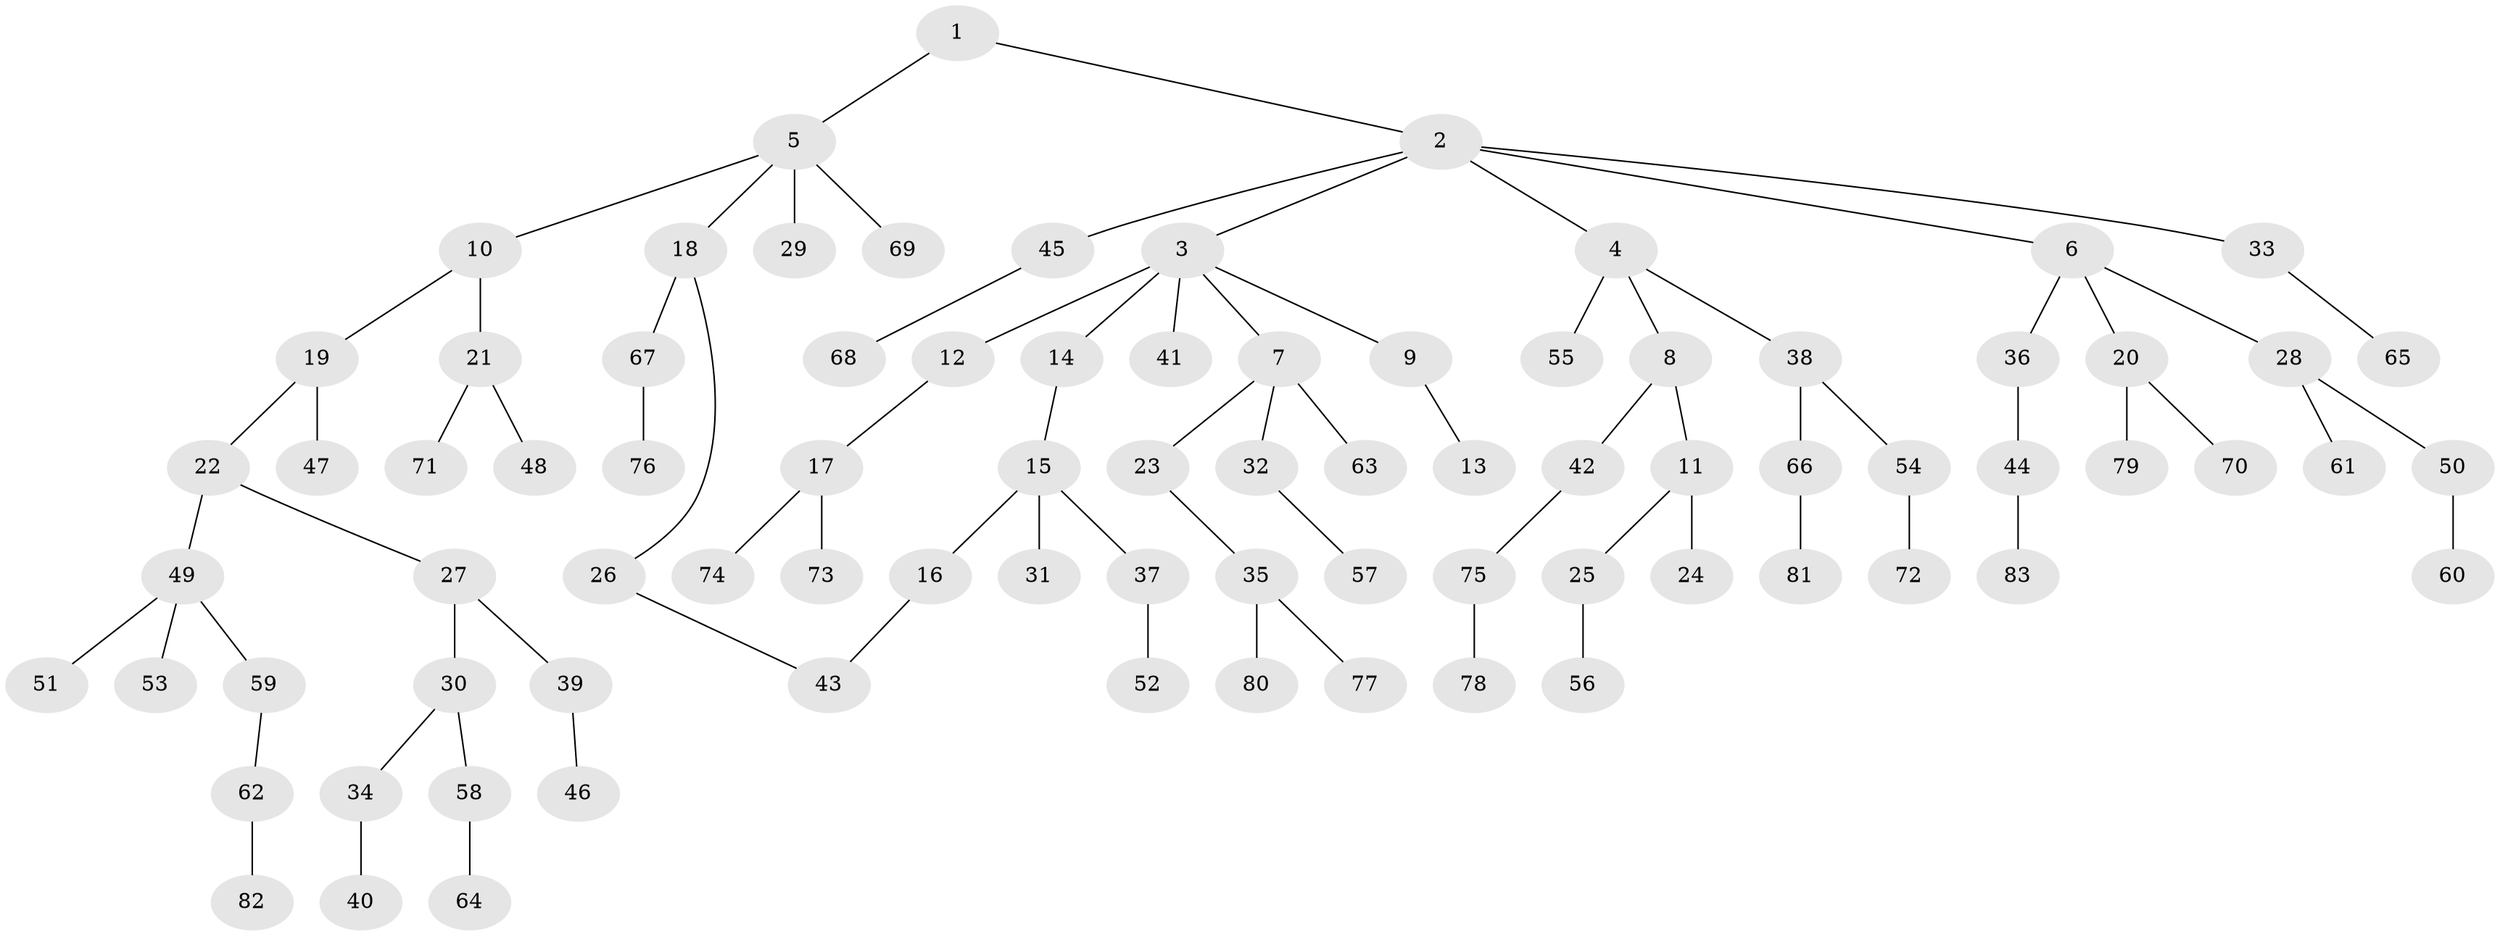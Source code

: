 // coarse degree distribution, {6: 0.04, 5: 0.04, 4: 0.06, 3: 0.12, 1: 0.52, 2: 0.22}
// Generated by graph-tools (version 1.1) at 2025/23/03/03/25 07:23:34]
// undirected, 83 vertices, 83 edges
graph export_dot {
graph [start="1"]
  node [color=gray90,style=filled];
  1;
  2;
  3;
  4;
  5;
  6;
  7;
  8;
  9;
  10;
  11;
  12;
  13;
  14;
  15;
  16;
  17;
  18;
  19;
  20;
  21;
  22;
  23;
  24;
  25;
  26;
  27;
  28;
  29;
  30;
  31;
  32;
  33;
  34;
  35;
  36;
  37;
  38;
  39;
  40;
  41;
  42;
  43;
  44;
  45;
  46;
  47;
  48;
  49;
  50;
  51;
  52;
  53;
  54;
  55;
  56;
  57;
  58;
  59;
  60;
  61;
  62;
  63;
  64;
  65;
  66;
  67;
  68;
  69;
  70;
  71;
  72;
  73;
  74;
  75;
  76;
  77;
  78;
  79;
  80;
  81;
  82;
  83;
  1 -- 2;
  1 -- 5;
  2 -- 3;
  2 -- 4;
  2 -- 6;
  2 -- 33;
  2 -- 45;
  3 -- 7;
  3 -- 9;
  3 -- 12;
  3 -- 14;
  3 -- 41;
  4 -- 8;
  4 -- 38;
  4 -- 55;
  5 -- 10;
  5 -- 18;
  5 -- 29;
  5 -- 69;
  6 -- 20;
  6 -- 28;
  6 -- 36;
  7 -- 23;
  7 -- 32;
  7 -- 63;
  8 -- 11;
  8 -- 42;
  9 -- 13;
  10 -- 19;
  10 -- 21;
  11 -- 24;
  11 -- 25;
  12 -- 17;
  14 -- 15;
  15 -- 16;
  15 -- 31;
  15 -- 37;
  16 -- 43;
  17 -- 73;
  17 -- 74;
  18 -- 26;
  18 -- 67;
  19 -- 22;
  19 -- 47;
  20 -- 70;
  20 -- 79;
  21 -- 48;
  21 -- 71;
  22 -- 27;
  22 -- 49;
  23 -- 35;
  25 -- 56;
  26 -- 43;
  27 -- 30;
  27 -- 39;
  28 -- 50;
  28 -- 61;
  30 -- 34;
  30 -- 58;
  32 -- 57;
  33 -- 65;
  34 -- 40;
  35 -- 77;
  35 -- 80;
  36 -- 44;
  37 -- 52;
  38 -- 54;
  38 -- 66;
  39 -- 46;
  42 -- 75;
  44 -- 83;
  45 -- 68;
  49 -- 51;
  49 -- 53;
  49 -- 59;
  50 -- 60;
  54 -- 72;
  58 -- 64;
  59 -- 62;
  62 -- 82;
  66 -- 81;
  67 -- 76;
  75 -- 78;
}
